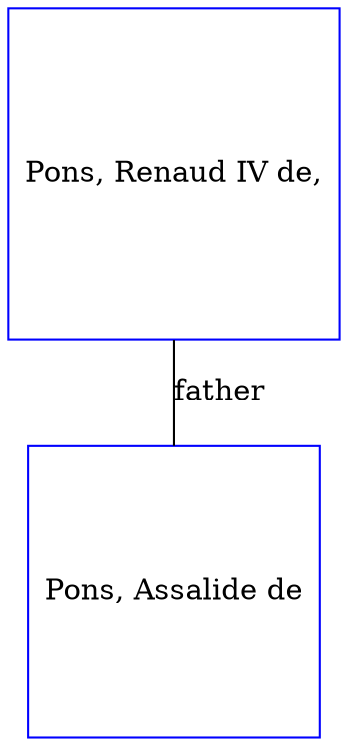 digraph D {
    edge [dir=none];    node [shape=box];    "009459"   [label="Pons, Renaud IV de,", shape=box, regular=1, color="blue"] ;
"024511"   [label="Pons, Assalide de", shape=box, regular=1, color="blue"] ;
009459->024511 [label="father",arrowsize=0.0]; 
}